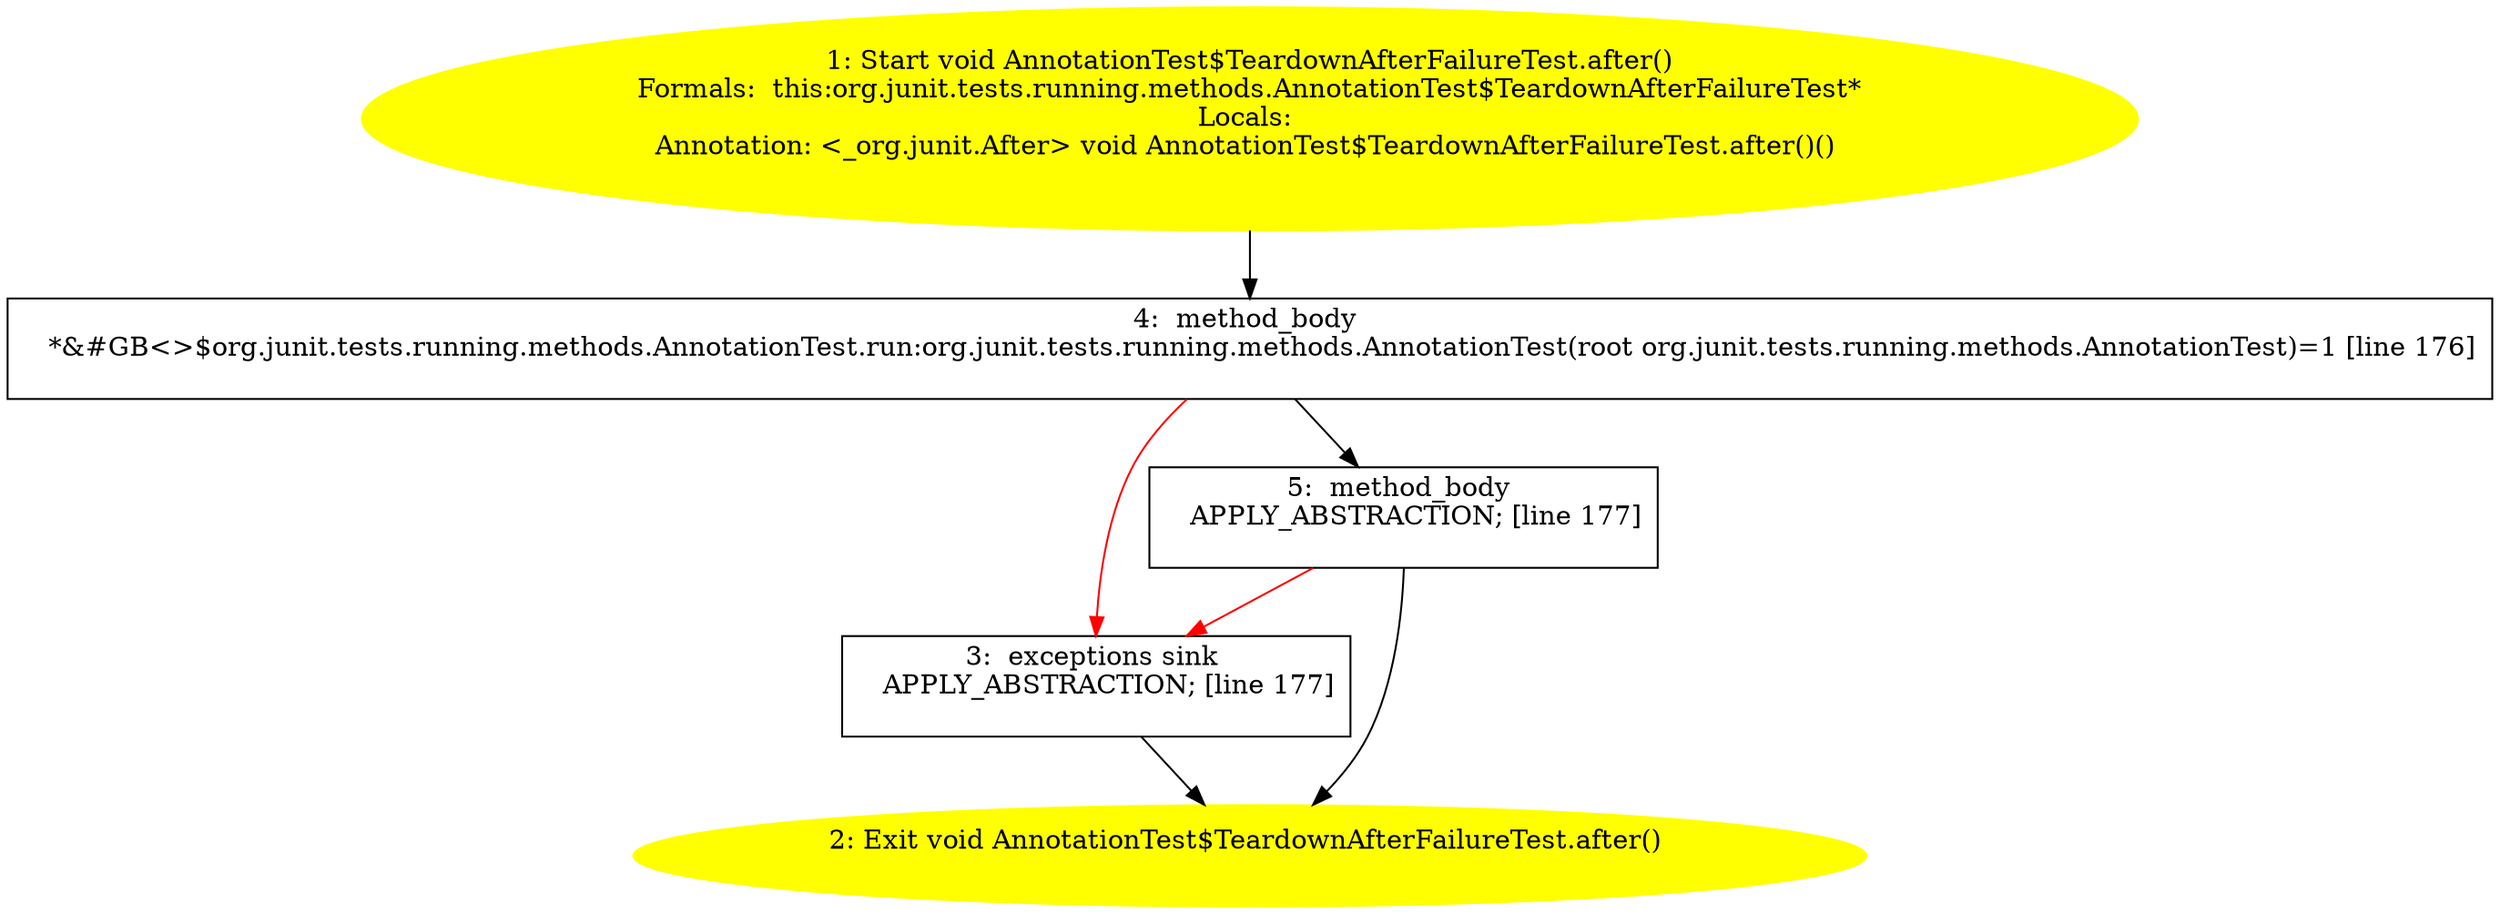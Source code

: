 /* @generated */
digraph cfg {
"org.junit.tests.running.methods.AnnotationTest$TeardownAfterFailureTest.after():void.ff6c0d315e312bce729d144994dd7e90_1" [label="1: Start void AnnotationTest$TeardownAfterFailureTest.after()\nFormals:  this:org.junit.tests.running.methods.AnnotationTest$TeardownAfterFailureTest*\nLocals: \nAnnotation: <_org.junit.After> void AnnotationTest$TeardownAfterFailureTest.after()() \n  " color=yellow style=filled]
	

	 "org.junit.tests.running.methods.AnnotationTest$TeardownAfterFailureTest.after():void.ff6c0d315e312bce729d144994dd7e90_1" -> "org.junit.tests.running.methods.AnnotationTest$TeardownAfterFailureTest.after():void.ff6c0d315e312bce729d144994dd7e90_4" ;
"org.junit.tests.running.methods.AnnotationTest$TeardownAfterFailureTest.after():void.ff6c0d315e312bce729d144994dd7e90_2" [label="2: Exit void AnnotationTest$TeardownAfterFailureTest.after() \n  " color=yellow style=filled]
	

"org.junit.tests.running.methods.AnnotationTest$TeardownAfterFailureTest.after():void.ff6c0d315e312bce729d144994dd7e90_3" [label="3:  exceptions sink \n   APPLY_ABSTRACTION; [line 177]\n " shape="box"]
	

	 "org.junit.tests.running.methods.AnnotationTest$TeardownAfterFailureTest.after():void.ff6c0d315e312bce729d144994dd7e90_3" -> "org.junit.tests.running.methods.AnnotationTest$TeardownAfterFailureTest.after():void.ff6c0d315e312bce729d144994dd7e90_2" ;
"org.junit.tests.running.methods.AnnotationTest$TeardownAfterFailureTest.after():void.ff6c0d315e312bce729d144994dd7e90_4" [label="4:  method_body \n   *&#GB<>$org.junit.tests.running.methods.AnnotationTest.run:org.junit.tests.running.methods.AnnotationTest(root org.junit.tests.running.methods.AnnotationTest)=1 [line 176]\n " shape="box"]
	

	 "org.junit.tests.running.methods.AnnotationTest$TeardownAfterFailureTest.after():void.ff6c0d315e312bce729d144994dd7e90_4" -> "org.junit.tests.running.methods.AnnotationTest$TeardownAfterFailureTest.after():void.ff6c0d315e312bce729d144994dd7e90_5" ;
	 "org.junit.tests.running.methods.AnnotationTest$TeardownAfterFailureTest.after():void.ff6c0d315e312bce729d144994dd7e90_4" -> "org.junit.tests.running.methods.AnnotationTest$TeardownAfterFailureTest.after():void.ff6c0d315e312bce729d144994dd7e90_3" [color="red" ];
"org.junit.tests.running.methods.AnnotationTest$TeardownAfterFailureTest.after():void.ff6c0d315e312bce729d144994dd7e90_5" [label="5:  method_body \n   APPLY_ABSTRACTION; [line 177]\n " shape="box"]
	

	 "org.junit.tests.running.methods.AnnotationTest$TeardownAfterFailureTest.after():void.ff6c0d315e312bce729d144994dd7e90_5" -> "org.junit.tests.running.methods.AnnotationTest$TeardownAfterFailureTest.after():void.ff6c0d315e312bce729d144994dd7e90_2" ;
	 "org.junit.tests.running.methods.AnnotationTest$TeardownAfterFailureTest.after():void.ff6c0d315e312bce729d144994dd7e90_5" -> "org.junit.tests.running.methods.AnnotationTest$TeardownAfterFailureTest.after():void.ff6c0d315e312bce729d144994dd7e90_3" [color="red" ];
}
